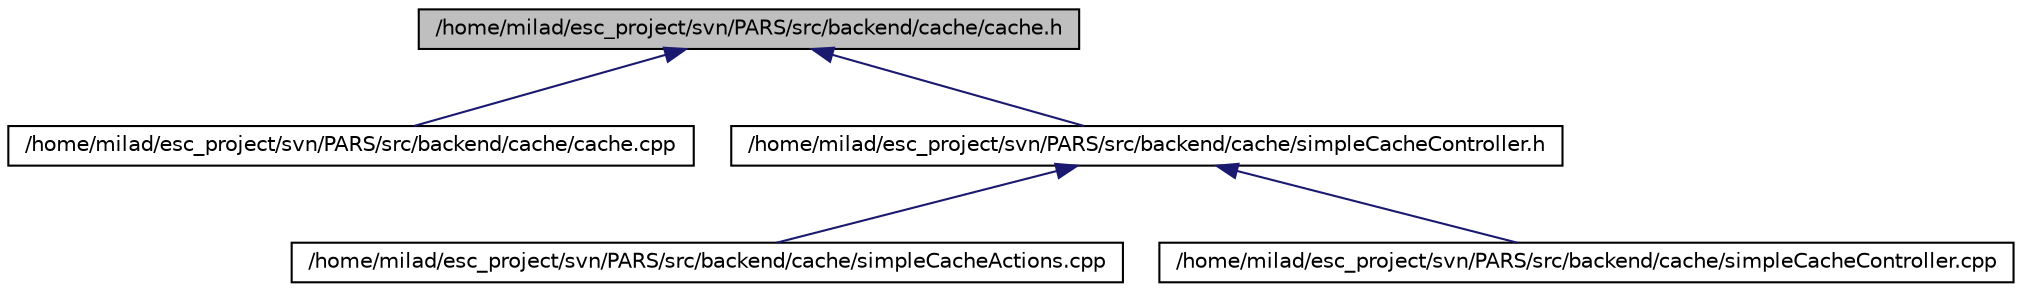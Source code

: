 digraph G
{
  edge [fontname="Helvetica",fontsize="10",labelfontname="Helvetica",labelfontsize="10"];
  node [fontname="Helvetica",fontsize="10",shape=record];
  Node1 [label="/home/milad/esc_project/svn/PARS/src/backend/cache/cache.h",height=0.2,width=0.4,color="black", fillcolor="grey75", style="filled" fontcolor="black"];
  Node1 -> Node2 [dir=back,color="midnightblue",fontsize="10",style="solid"];
  Node2 [label="/home/milad/esc_project/svn/PARS/src/backend/cache/cache.cpp",height=0.2,width=0.4,color="black", fillcolor="white", style="filled",URL="$cache_8cpp.html"];
  Node1 -> Node3 [dir=back,color="midnightblue",fontsize="10",style="solid"];
  Node3 [label="/home/milad/esc_project/svn/PARS/src/backend/cache/simpleCacheController.h",height=0.2,width=0.4,color="black", fillcolor="white", style="filled",URL="$simpleCacheController_8h.html"];
  Node3 -> Node4 [dir=back,color="midnightblue",fontsize="10",style="solid"];
  Node4 [label="/home/milad/esc_project/svn/PARS/src/backend/cache/simpleCacheActions.cpp",height=0.2,width=0.4,color="black", fillcolor="white", style="filled",URL="$simpleCacheActions_8cpp.html"];
  Node3 -> Node5 [dir=back,color="midnightblue",fontsize="10",style="solid"];
  Node5 [label="/home/milad/esc_project/svn/PARS/src/backend/cache/simpleCacheController.cpp",height=0.2,width=0.4,color="black", fillcolor="white", style="filled",URL="$simpleCacheController_8cpp.html"];
}
